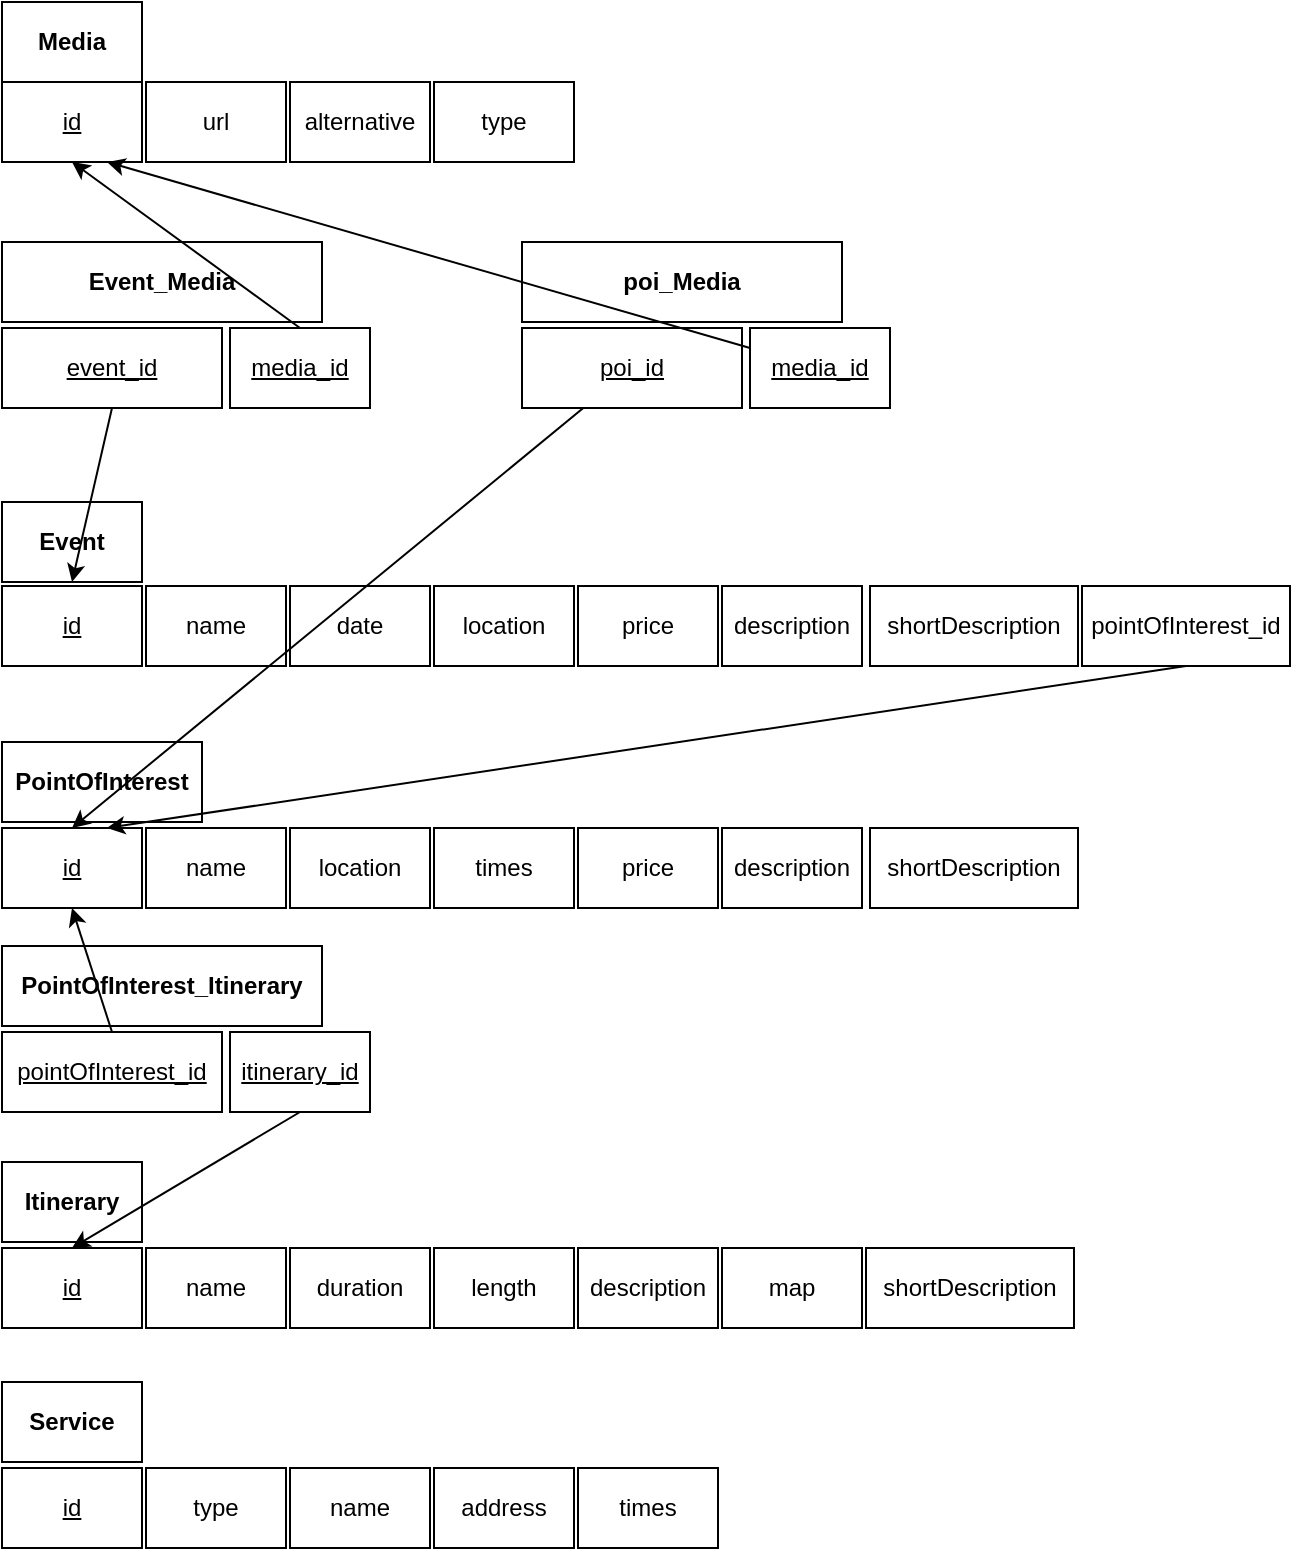 <mxfile version="17.5.1" type="device"><diagram id="8Mz58BBFj5CzfS6C-rat" name="Page-1"><mxGraphModel dx="1117" dy="1769" grid="1" gridSize="10" guides="1" tooltips="1" connect="1" arrows="1" fold="1" page="1" pageScale="1" pageWidth="827" pageHeight="1169" math="0" shadow="0"><root><mxCell id="0"/><mxCell id="1" parent="0"/><mxCell id="DECdh9hEnULVtX-ya3g--1" value="Event" style="rounded=0;whiteSpace=wrap;html=1;fontStyle=1" parent="1" vertex="1"><mxGeometry x="100" y="100" width="70" height="40" as="geometry"/></mxCell><mxCell id="DECdh9hEnULVtX-ya3g--2" value="id" style="rounded=0;whiteSpace=wrap;html=1;fontStyle=4" parent="1" vertex="1"><mxGeometry x="100" y="142" width="70" height="40" as="geometry"/></mxCell><mxCell id="DECdh9hEnULVtX-ya3g--3" value="name" style="rounded=0;whiteSpace=wrap;html=1;" parent="1" vertex="1"><mxGeometry x="172" y="142" width="70" height="40" as="geometry"/></mxCell><mxCell id="DECdh9hEnULVtX-ya3g--4" value="date" style="rounded=0;whiteSpace=wrap;html=1;" parent="1" vertex="1"><mxGeometry x="244" y="142" width="70" height="40" as="geometry"/></mxCell><mxCell id="DECdh9hEnULVtX-ya3g--5" value="location" style="rounded=0;whiteSpace=wrap;html=1;" parent="1" vertex="1"><mxGeometry x="316" y="142" width="70" height="40" as="geometry"/></mxCell><mxCell id="DECdh9hEnULVtX-ya3g--6" value="price" style="rounded=0;whiteSpace=wrap;html=1;" parent="1" vertex="1"><mxGeometry x="388" y="142" width="70" height="40" as="geometry"/></mxCell><mxCell id="DECdh9hEnULVtX-ya3g--7" value="description" style="rounded=0;whiteSpace=wrap;html=1;" parent="1" vertex="1"><mxGeometry x="460" y="142" width="70" height="40" as="geometry"/></mxCell><mxCell id="DECdh9hEnULVtX-ya3g--10" value="shortDescription" style="rounded=0;whiteSpace=wrap;html=1;" parent="1" vertex="1"><mxGeometry x="534" y="142" width="104" height="40" as="geometry"/></mxCell><mxCell id="DECdh9hEnULVtX-ya3g--12" value="pointOfInterest_id" style="rounded=0;whiteSpace=wrap;html=1;" parent="1" vertex="1"><mxGeometry x="640" y="142" width="104" height="40" as="geometry"/></mxCell><mxCell id="DECdh9hEnULVtX-ya3g--13" value="PointOfInterest" style="rounded=0;whiteSpace=wrap;html=1;fontStyle=1" parent="1" vertex="1"><mxGeometry x="100" y="220" width="100" height="40" as="geometry"/></mxCell><mxCell id="DECdh9hEnULVtX-ya3g--14" value="id" style="rounded=0;whiteSpace=wrap;html=1;fontStyle=4" parent="1" vertex="1"><mxGeometry x="100" y="263" width="70" height="40" as="geometry"/></mxCell><mxCell id="DECdh9hEnULVtX-ya3g--15" value="name" style="rounded=0;whiteSpace=wrap;html=1;" parent="1" vertex="1"><mxGeometry x="172" y="263" width="70" height="40" as="geometry"/></mxCell><mxCell id="DECdh9hEnULVtX-ya3g--16" value="location" style="rounded=0;whiteSpace=wrap;html=1;" parent="1" vertex="1"><mxGeometry x="244" y="263" width="70" height="40" as="geometry"/></mxCell><mxCell id="DECdh9hEnULVtX-ya3g--17" value="times" style="rounded=0;whiteSpace=wrap;html=1;" parent="1" vertex="1"><mxGeometry x="316" y="263" width="70" height="40" as="geometry"/></mxCell><mxCell id="DECdh9hEnULVtX-ya3g--18" value="price" style="rounded=0;whiteSpace=wrap;html=1;" parent="1" vertex="1"><mxGeometry x="388" y="263" width="70" height="40" as="geometry"/></mxCell><mxCell id="DECdh9hEnULVtX-ya3g--19" value="description" style="rounded=0;whiteSpace=wrap;html=1;" parent="1" vertex="1"><mxGeometry x="460" y="263" width="70" height="40" as="geometry"/></mxCell><mxCell id="DECdh9hEnULVtX-ya3g--22" value="shortDescription" style="rounded=0;whiteSpace=wrap;html=1;" parent="1" vertex="1"><mxGeometry x="534" y="263" width="104" height="40" as="geometry"/></mxCell><mxCell id="DECdh9hEnULVtX-ya3g--24" value="Itinerary" style="rounded=0;whiteSpace=wrap;html=1;fontStyle=1" parent="1" vertex="1"><mxGeometry x="100" y="430" width="70" height="40" as="geometry"/></mxCell><mxCell id="DECdh9hEnULVtX-ya3g--25" value="id" style="rounded=0;whiteSpace=wrap;html=1;fontStyle=4" parent="1" vertex="1"><mxGeometry x="100" y="473" width="70" height="40" as="geometry"/></mxCell><mxCell id="DECdh9hEnULVtX-ya3g--26" value="name" style="rounded=0;whiteSpace=wrap;html=1;" parent="1" vertex="1"><mxGeometry x="172" y="473" width="70" height="40" as="geometry"/></mxCell><mxCell id="DECdh9hEnULVtX-ya3g--27" value="duration" style="rounded=0;whiteSpace=wrap;html=1;" parent="1" vertex="1"><mxGeometry x="244" y="473" width="70" height="40" as="geometry"/></mxCell><mxCell id="DECdh9hEnULVtX-ya3g--28" value="length" style="rounded=0;whiteSpace=wrap;html=1;" parent="1" vertex="1"><mxGeometry x="316" y="473" width="70" height="40" as="geometry"/></mxCell><mxCell id="DECdh9hEnULVtX-ya3g--29" value="description" style="rounded=0;whiteSpace=wrap;html=1;" parent="1" vertex="1"><mxGeometry x="388" y="473" width="70" height="40" as="geometry"/></mxCell><mxCell id="DECdh9hEnULVtX-ya3g--30" value="map" style="rounded=0;whiteSpace=wrap;html=1;" parent="1" vertex="1"><mxGeometry x="460" y="473" width="70" height="40" as="geometry"/></mxCell><mxCell id="DECdh9hEnULVtX-ya3g--33" value="shortDescription" style="rounded=0;whiteSpace=wrap;html=1;" parent="1" vertex="1"><mxGeometry x="532" y="473" width="104" height="40" as="geometry"/></mxCell><mxCell id="DECdh9hEnULVtX-ya3g--34" value="Service" style="rounded=0;whiteSpace=wrap;html=1;fontStyle=1" parent="1" vertex="1"><mxGeometry x="100" y="540" width="70" height="40" as="geometry"/></mxCell><mxCell id="DECdh9hEnULVtX-ya3g--35" value="id" style="rounded=0;whiteSpace=wrap;html=1;fontStyle=4" parent="1" vertex="1"><mxGeometry x="100" y="583" width="70" height="40" as="geometry"/></mxCell><mxCell id="DECdh9hEnULVtX-ya3g--36" value="type" style="rounded=0;whiteSpace=wrap;html=1;" parent="1" vertex="1"><mxGeometry x="172" y="583" width="70" height="40" as="geometry"/></mxCell><mxCell id="DECdh9hEnULVtX-ya3g--37" value="name" style="rounded=0;whiteSpace=wrap;html=1;" parent="1" vertex="1"><mxGeometry x="244" y="583" width="70" height="40" as="geometry"/></mxCell><mxCell id="DECdh9hEnULVtX-ya3g--38" value="address" style="rounded=0;whiteSpace=wrap;html=1;" parent="1" vertex="1"><mxGeometry x="316" y="583" width="70" height="40" as="geometry"/></mxCell><mxCell id="DECdh9hEnULVtX-ya3g--39" value="times" style="rounded=0;whiteSpace=wrap;html=1;" parent="1" vertex="1"><mxGeometry x="388" y="583" width="70" height="40" as="geometry"/></mxCell><mxCell id="DECdh9hEnULVtX-ya3g--43" value="PointOfInterest_Itinerary" style="rounded=0;whiteSpace=wrap;html=1;fontStyle=1" parent="1" vertex="1"><mxGeometry x="100" y="322" width="160" height="40" as="geometry"/></mxCell><mxCell id="DECdh9hEnULVtX-ya3g--44" value="pointOfInterest_id" style="rounded=0;whiteSpace=wrap;html=1;fontStyle=4" parent="1" vertex="1"><mxGeometry x="100" y="365" width="110" height="40" as="geometry"/></mxCell><mxCell id="DECdh9hEnULVtX-ya3g--45" value="itinerary_id" style="rounded=0;whiteSpace=wrap;html=1;fontStyle=4" parent="1" vertex="1"><mxGeometry x="214" y="365" width="70" height="40" as="geometry"/></mxCell><mxCell id="DECdh9hEnULVtX-ya3g--46" value="" style="endArrow=classic;html=1;rounded=0;exitX=0.5;exitY=1;exitDx=0;exitDy=0;entryX=0.75;entryY=0;entryDx=0;entryDy=0;" parent="1" source="DECdh9hEnULVtX-ya3g--12" target="DECdh9hEnULVtX-ya3g--14" edge="1"><mxGeometry width="50" height="50" relative="1" as="geometry"><mxPoint x="479" y="380" as="sourcePoint"/><mxPoint x="529" y="330" as="targetPoint"/></mxGeometry></mxCell><mxCell id="DECdh9hEnULVtX-ya3g--47" value="" style="endArrow=classic;html=1;rounded=0;exitX=0.5;exitY=0;exitDx=0;exitDy=0;entryX=0.5;entryY=1;entryDx=0;entryDy=0;" parent="1" source="DECdh9hEnULVtX-ya3g--44" target="DECdh9hEnULVtX-ya3g--14" edge="1"><mxGeometry width="50" height="50" relative="1" as="geometry"><mxPoint x="480" y="380" as="sourcePoint"/><mxPoint x="530" y="330" as="targetPoint"/></mxGeometry></mxCell><mxCell id="DECdh9hEnULVtX-ya3g--48" value="" style="endArrow=classic;html=1;rounded=0;exitX=0.5;exitY=1;exitDx=0;exitDy=0;entryX=0.5;entryY=0;entryDx=0;entryDy=0;" parent="1" source="DECdh9hEnULVtX-ya3g--45" target="DECdh9hEnULVtX-ya3g--25" edge="1"><mxGeometry width="50" height="50" relative="1" as="geometry"><mxPoint x="480" y="400" as="sourcePoint"/><mxPoint x="530" y="350" as="targetPoint"/></mxGeometry></mxCell><mxCell id="FZIolosV4i22tuHoSoX0-1" value="Media" style="rounded=0;whiteSpace=wrap;html=1;fontStyle=1" vertex="1" parent="1"><mxGeometry x="100" y="-150" width="70" height="40" as="geometry"/></mxCell><mxCell id="FZIolosV4i22tuHoSoX0-2" value="id" style="rounded=0;whiteSpace=wrap;html=1;fontStyle=4" vertex="1" parent="1"><mxGeometry x="100" y="-110" width="70" height="40" as="geometry"/></mxCell><mxCell id="FZIolosV4i22tuHoSoX0-3" value="url" style="rounded=0;whiteSpace=wrap;html=1;" vertex="1" parent="1"><mxGeometry x="172" y="-110" width="70" height="40" as="geometry"/></mxCell><mxCell id="FZIolosV4i22tuHoSoX0-4" value="alternative" style="rounded=0;whiteSpace=wrap;html=1;" vertex="1" parent="1"><mxGeometry x="244" y="-110" width="70" height="40" as="geometry"/></mxCell><mxCell id="FZIolosV4i22tuHoSoX0-5" value="type" style="rounded=0;whiteSpace=wrap;html=1;" vertex="1" parent="1"><mxGeometry x="316" y="-110" width="70" height="40" as="geometry"/></mxCell><mxCell id="FZIolosV4i22tuHoSoX0-14" value="Event_Media" style="rounded=0;whiteSpace=wrap;html=1;fontStyle=1" vertex="1" parent="1"><mxGeometry x="100" y="-30" width="160" height="40" as="geometry"/></mxCell><mxCell id="FZIolosV4i22tuHoSoX0-15" value="event_id" style="rounded=0;whiteSpace=wrap;html=1;fontStyle=4" vertex="1" parent="1"><mxGeometry x="100" y="13" width="110" height="40" as="geometry"/></mxCell><mxCell id="FZIolosV4i22tuHoSoX0-16" value="media_id" style="rounded=0;whiteSpace=wrap;html=1;fontStyle=4" vertex="1" parent="1"><mxGeometry x="214" y="13" width="70" height="40" as="geometry"/></mxCell><mxCell id="FZIolosV4i22tuHoSoX0-17" value="poi_Media" style="rounded=0;whiteSpace=wrap;html=1;fontStyle=1" vertex="1" parent="1"><mxGeometry x="360" y="-30" width="160" height="40" as="geometry"/></mxCell><mxCell id="FZIolosV4i22tuHoSoX0-18" value="poi_id" style="rounded=0;whiteSpace=wrap;html=1;fontStyle=4" vertex="1" parent="1"><mxGeometry x="360" y="13" width="110" height="40" as="geometry"/></mxCell><mxCell id="FZIolosV4i22tuHoSoX0-19" value="media_id" style="rounded=0;whiteSpace=wrap;html=1;fontStyle=4" vertex="1" parent="1"><mxGeometry x="474" y="13" width="70" height="40" as="geometry"/></mxCell><mxCell id="FZIolosV4i22tuHoSoX0-20" value="" style="endArrow=classic;html=1;rounded=0;exitX=0.5;exitY=1;exitDx=0;exitDy=0;entryX=0.5;entryY=1;entryDx=0;entryDy=0;" edge="1" parent="1" source="FZIolosV4i22tuHoSoX0-15" target="DECdh9hEnULVtX-ya3g--1"><mxGeometry width="50" height="50" relative="1" as="geometry"><mxPoint x="290" y="70" as="sourcePoint"/><mxPoint x="340" y="20" as="targetPoint"/></mxGeometry></mxCell><mxCell id="FZIolosV4i22tuHoSoX0-21" value="" style="endArrow=classic;html=1;rounded=0;exitX=0.5;exitY=0;exitDx=0;exitDy=0;entryX=0.5;entryY=1;entryDx=0;entryDy=0;" edge="1" parent="1" source="FZIolosV4i22tuHoSoX0-16" target="FZIolosV4i22tuHoSoX0-2"><mxGeometry width="50" height="50" relative="1" as="geometry"><mxPoint x="290" y="200" as="sourcePoint"/><mxPoint x="340" y="150" as="targetPoint"/></mxGeometry></mxCell><mxCell id="FZIolosV4i22tuHoSoX0-22" value="" style="endArrow=classic;html=1;rounded=0;exitX=0;exitY=0.25;exitDx=0;exitDy=0;entryX=0.75;entryY=1;entryDx=0;entryDy=0;" edge="1" parent="1" source="FZIolosV4i22tuHoSoX0-19" target="FZIolosV4i22tuHoSoX0-2"><mxGeometry width="50" height="50" relative="1" as="geometry"><mxPoint x="290" y="200" as="sourcePoint"/><mxPoint x="340" y="150" as="targetPoint"/></mxGeometry></mxCell><mxCell id="FZIolosV4i22tuHoSoX0-23" value="" style="endArrow=classic;html=1;rounded=0;entryX=0.5;entryY=0;entryDx=0;entryDy=0;" edge="1" parent="1" source="FZIolosV4i22tuHoSoX0-18" target="DECdh9hEnULVtX-ya3g--14"><mxGeometry width="50" height="50" relative="1" as="geometry"><mxPoint x="290" y="70" as="sourcePoint"/><mxPoint x="260" y="220" as="targetPoint"/></mxGeometry></mxCell></root></mxGraphModel></diagram></mxfile>